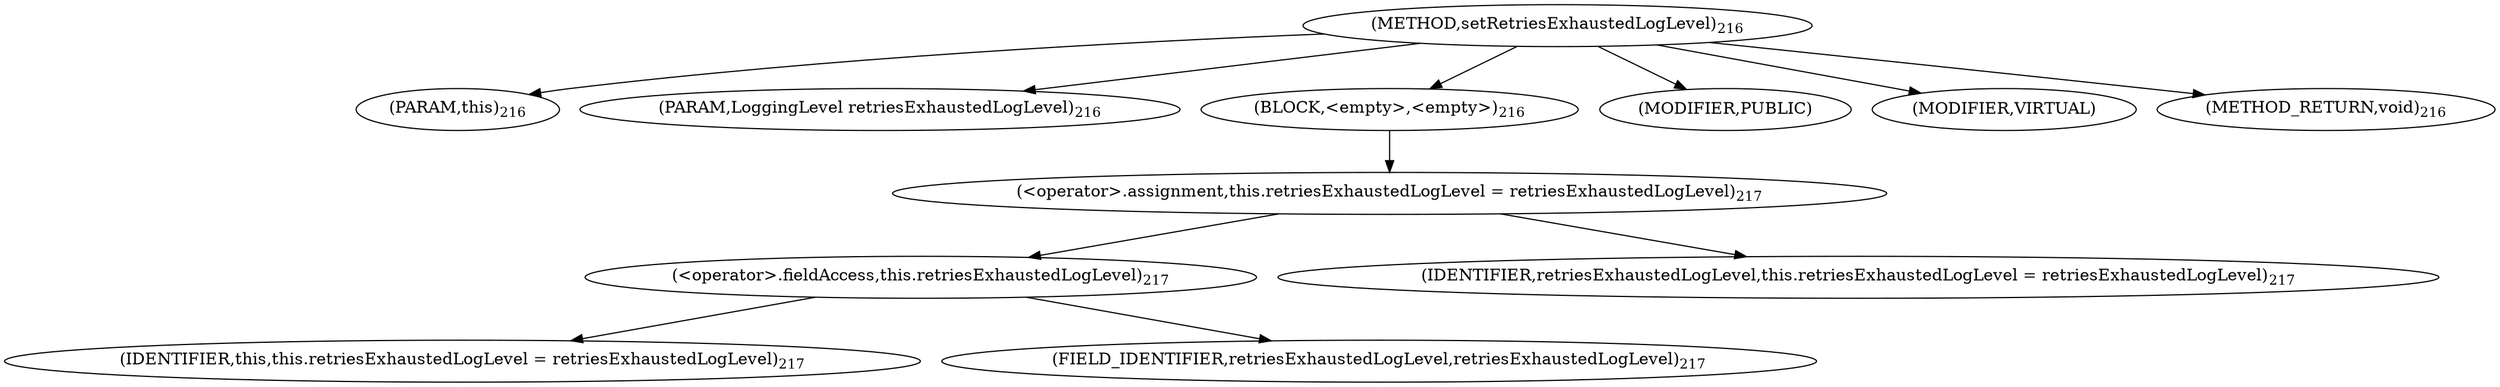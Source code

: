 digraph "setRetriesExhaustedLogLevel" {  
"530" [label = <(METHOD,setRetriesExhaustedLogLevel)<SUB>216</SUB>> ]
"51" [label = <(PARAM,this)<SUB>216</SUB>> ]
"531" [label = <(PARAM,LoggingLevel retriesExhaustedLogLevel)<SUB>216</SUB>> ]
"532" [label = <(BLOCK,&lt;empty&gt;,&lt;empty&gt;)<SUB>216</SUB>> ]
"533" [label = <(&lt;operator&gt;.assignment,this.retriesExhaustedLogLevel = retriesExhaustedLogLevel)<SUB>217</SUB>> ]
"534" [label = <(&lt;operator&gt;.fieldAccess,this.retriesExhaustedLogLevel)<SUB>217</SUB>> ]
"50" [label = <(IDENTIFIER,this,this.retriesExhaustedLogLevel = retriesExhaustedLogLevel)<SUB>217</SUB>> ]
"535" [label = <(FIELD_IDENTIFIER,retriesExhaustedLogLevel,retriesExhaustedLogLevel)<SUB>217</SUB>> ]
"536" [label = <(IDENTIFIER,retriesExhaustedLogLevel,this.retriesExhaustedLogLevel = retriesExhaustedLogLevel)<SUB>217</SUB>> ]
"537" [label = <(MODIFIER,PUBLIC)> ]
"538" [label = <(MODIFIER,VIRTUAL)> ]
"539" [label = <(METHOD_RETURN,void)<SUB>216</SUB>> ]
  "530" -> "51" 
  "530" -> "531" 
  "530" -> "532" 
  "530" -> "537" 
  "530" -> "538" 
  "530" -> "539" 
  "532" -> "533" 
  "533" -> "534" 
  "533" -> "536" 
  "534" -> "50" 
  "534" -> "535" 
}
